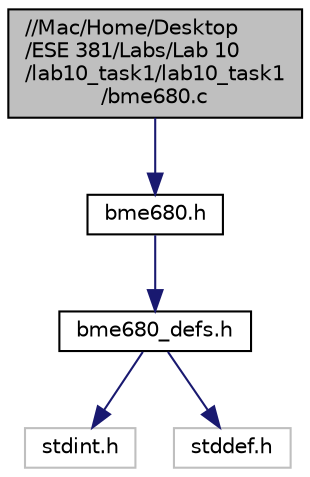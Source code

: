 digraph "//Mac/Home/Desktop/ESE 381/Labs/Lab 10/lab10_task1/lab10_task1/bme680.c"
{
 // LATEX_PDF_SIZE
  edge [fontname="Helvetica",fontsize="10",labelfontname="Helvetica",labelfontsize="10"];
  node [fontname="Helvetica",fontsize="10",shape=record];
  Node1 [label="//Mac/Home/Desktop\l/ESE 381/Labs/Lab 10\l/lab10_task1/lab10_task1\l/bme680.c",height=0.2,width=0.4,color="black", fillcolor="grey75", style="filled", fontcolor="black",tooltip="Sensor driver for BME680 sensor."];
  Node1 -> Node2 [color="midnightblue",fontsize="10",style="solid"];
  Node2 [label="bme680.h",height=0.2,width=0.4,color="black", fillcolor="white", style="filled",URL="$bme680_8h.html",tooltip="Sensor driver for BME680 sensor."];
  Node2 -> Node3 [color="midnightblue",fontsize="10",style="solid"];
  Node3 [label="bme680_defs.h",height=0.2,width=0.4,color="black", fillcolor="white", style="filled",URL="$bme680__defs_8h.html",tooltip="Sensor driver for BME680 sensor."];
  Node3 -> Node4 [color="midnightblue",fontsize="10",style="solid"];
  Node4 [label="stdint.h",height=0.2,width=0.4,color="grey75", fillcolor="white", style="filled",tooltip=" "];
  Node3 -> Node5 [color="midnightblue",fontsize="10",style="solid"];
  Node5 [label="stddef.h",height=0.2,width=0.4,color="grey75", fillcolor="white", style="filled",tooltip=" "];
}
